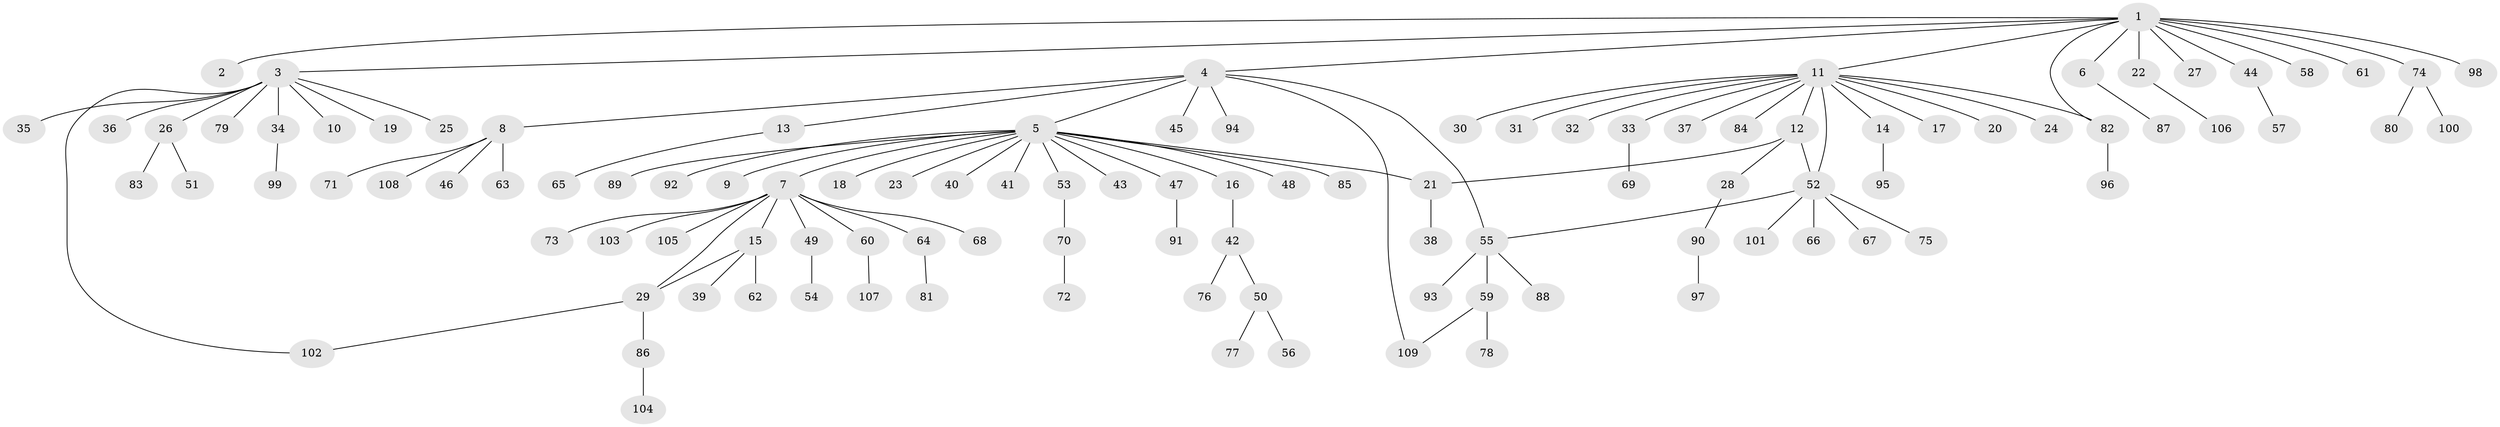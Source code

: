 // Generated by graph-tools (version 1.1) at 2025/26/03/09/25 03:26:00]
// undirected, 109 vertices, 115 edges
graph export_dot {
graph [start="1"]
  node [color=gray90,style=filled];
  1;
  2;
  3;
  4;
  5;
  6;
  7;
  8;
  9;
  10;
  11;
  12;
  13;
  14;
  15;
  16;
  17;
  18;
  19;
  20;
  21;
  22;
  23;
  24;
  25;
  26;
  27;
  28;
  29;
  30;
  31;
  32;
  33;
  34;
  35;
  36;
  37;
  38;
  39;
  40;
  41;
  42;
  43;
  44;
  45;
  46;
  47;
  48;
  49;
  50;
  51;
  52;
  53;
  54;
  55;
  56;
  57;
  58;
  59;
  60;
  61;
  62;
  63;
  64;
  65;
  66;
  67;
  68;
  69;
  70;
  71;
  72;
  73;
  74;
  75;
  76;
  77;
  78;
  79;
  80;
  81;
  82;
  83;
  84;
  85;
  86;
  87;
  88;
  89;
  90;
  91;
  92;
  93;
  94;
  95;
  96;
  97;
  98;
  99;
  100;
  101;
  102;
  103;
  104;
  105;
  106;
  107;
  108;
  109;
  1 -- 2;
  1 -- 3;
  1 -- 4;
  1 -- 6;
  1 -- 11;
  1 -- 22;
  1 -- 27;
  1 -- 44;
  1 -- 58;
  1 -- 61;
  1 -- 74;
  1 -- 82;
  1 -- 98;
  3 -- 10;
  3 -- 19;
  3 -- 25;
  3 -- 26;
  3 -- 34;
  3 -- 35;
  3 -- 36;
  3 -- 79;
  3 -- 102;
  4 -- 5;
  4 -- 8;
  4 -- 13;
  4 -- 45;
  4 -- 55;
  4 -- 94;
  4 -- 109;
  5 -- 7;
  5 -- 9;
  5 -- 16;
  5 -- 18;
  5 -- 21;
  5 -- 23;
  5 -- 40;
  5 -- 41;
  5 -- 43;
  5 -- 47;
  5 -- 48;
  5 -- 53;
  5 -- 85;
  5 -- 89;
  5 -- 92;
  6 -- 87;
  7 -- 15;
  7 -- 29;
  7 -- 49;
  7 -- 60;
  7 -- 64;
  7 -- 68;
  7 -- 73;
  7 -- 103;
  7 -- 105;
  8 -- 46;
  8 -- 63;
  8 -- 71;
  8 -- 108;
  11 -- 12;
  11 -- 14;
  11 -- 17;
  11 -- 20;
  11 -- 24;
  11 -- 30;
  11 -- 31;
  11 -- 32;
  11 -- 33;
  11 -- 37;
  11 -- 52;
  11 -- 82;
  11 -- 84;
  12 -- 21;
  12 -- 28;
  12 -- 52;
  13 -- 65;
  14 -- 95;
  15 -- 29;
  15 -- 39;
  15 -- 62;
  16 -- 42;
  21 -- 38;
  22 -- 106;
  26 -- 51;
  26 -- 83;
  28 -- 90;
  29 -- 86;
  29 -- 102;
  33 -- 69;
  34 -- 99;
  42 -- 50;
  42 -- 76;
  44 -- 57;
  47 -- 91;
  49 -- 54;
  50 -- 56;
  50 -- 77;
  52 -- 55;
  52 -- 66;
  52 -- 67;
  52 -- 75;
  52 -- 101;
  53 -- 70;
  55 -- 59;
  55 -- 88;
  55 -- 93;
  59 -- 78;
  59 -- 109;
  60 -- 107;
  64 -- 81;
  70 -- 72;
  74 -- 80;
  74 -- 100;
  82 -- 96;
  86 -- 104;
  90 -- 97;
}
